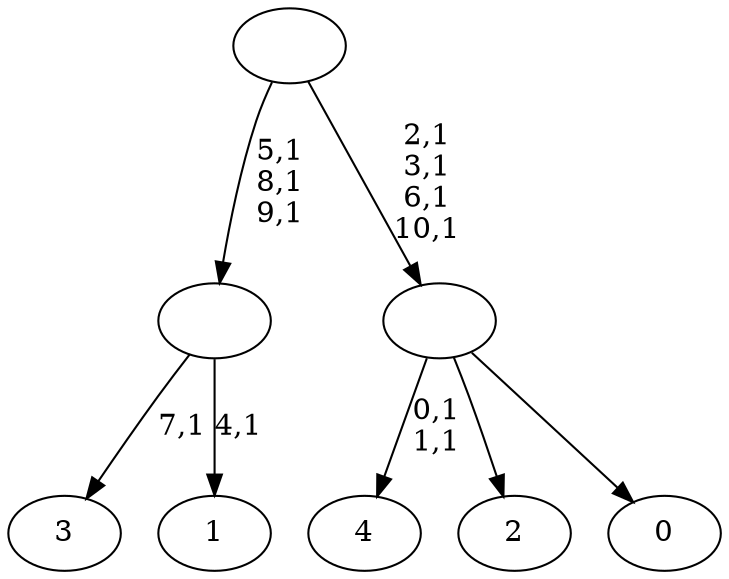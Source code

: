 digraph T {
	16 [label="4"]
	13 [label="3"]
	11 [label="2"]
	10 [label="1"]
	8 [label=""]
	5 [label="0"]
	4 [label=""]
	0 [label=""]
	8 -> 10 [label="4,1"]
	8 -> 13 [label="7,1"]
	4 -> 16 [label="0,1\n1,1"]
	4 -> 11 [label=""]
	4 -> 5 [label=""]
	0 -> 4 [label="2,1\n3,1\n6,1\n10,1"]
	0 -> 8 [label="5,1\n8,1\n9,1"]
}
